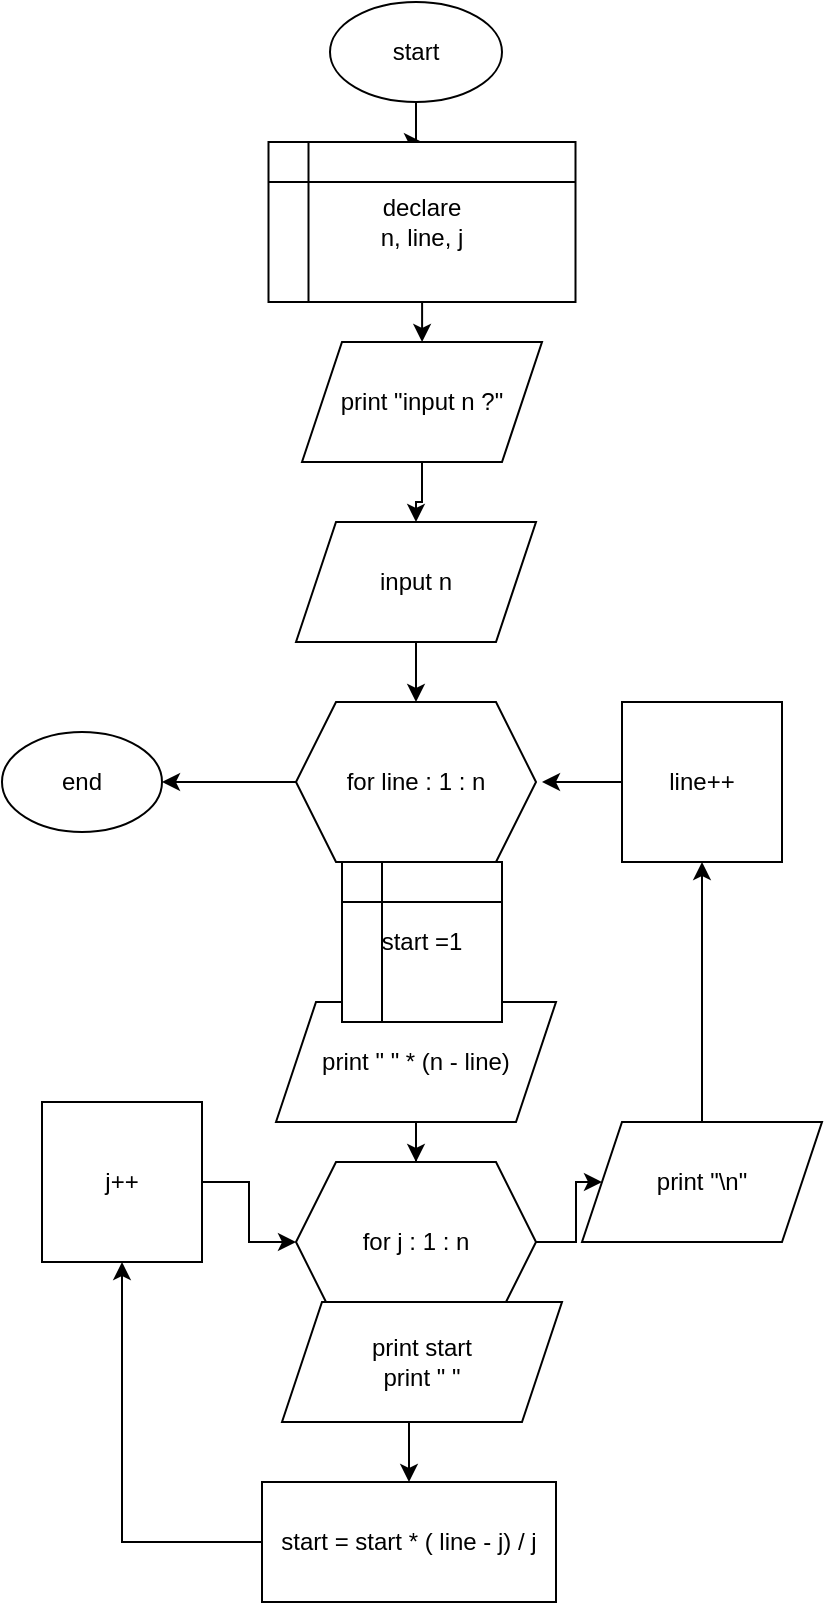 <mxfile version="13.8.0" type="github" pages="2">
  <diagram id="eT6Rf1ChbxOusexTK_us" name="Page-1">
    <mxGraphModel dx="868" dy="450" grid="1" gridSize="10" guides="1" tooltips="1" connect="1" arrows="1" fold="1" page="1" pageScale="1" pageWidth="827" pageHeight="1169" math="0" shadow="0">
      <root>
        <mxCell id="0" />
        <mxCell id="1" parent="0" />
        <mxCell id="IwWxDs_kXItWFdYUO2PJ-24" style="edgeStyle=orthogonalEdgeStyle;rounded=0;orthogonalLoop=1;jettySize=auto;html=1;entryX=0.5;entryY=0;entryDx=0;entryDy=0;" edge="1" parent="1" source="IwWxDs_kXItWFdYUO2PJ-1" target="IwWxDs_kXItWFdYUO2PJ-2">
          <mxGeometry relative="1" as="geometry" />
        </mxCell>
        <mxCell id="IwWxDs_kXItWFdYUO2PJ-1" value="start" style="ellipse;whiteSpace=wrap;html=1;" vertex="1" parent="1">
          <mxGeometry x="354" y="20" width="86" height="50" as="geometry" />
        </mxCell>
        <mxCell id="IwWxDs_kXItWFdYUO2PJ-25" style="edgeStyle=orthogonalEdgeStyle;rounded=0;orthogonalLoop=1;jettySize=auto;html=1;" edge="1" parent="1" source="IwWxDs_kXItWFdYUO2PJ-2" target="IwWxDs_kXItWFdYUO2PJ-3">
          <mxGeometry relative="1" as="geometry" />
        </mxCell>
        <mxCell id="IwWxDs_kXItWFdYUO2PJ-2" value="declare&lt;br&gt;n, line, j" style="shape=internalStorage;whiteSpace=wrap;html=1;backgroundOutline=1;" vertex="1" parent="1">
          <mxGeometry x="323.25" y="90" width="153.5" height="80" as="geometry" />
        </mxCell>
        <mxCell id="IwWxDs_kXItWFdYUO2PJ-26" style="edgeStyle=orthogonalEdgeStyle;rounded=0;orthogonalLoop=1;jettySize=auto;html=1;entryX=0.5;entryY=0;entryDx=0;entryDy=0;" edge="1" parent="1" source="IwWxDs_kXItWFdYUO2PJ-3" target="IwWxDs_kXItWFdYUO2PJ-5">
          <mxGeometry relative="1" as="geometry" />
        </mxCell>
        <mxCell id="IwWxDs_kXItWFdYUO2PJ-3" value="print &quot;input n ?&quot;" style="shape=parallelogram;perimeter=parallelogramPerimeter;whiteSpace=wrap;html=1;fixedSize=1;" vertex="1" parent="1">
          <mxGeometry x="340" y="190" width="120" height="60" as="geometry" />
        </mxCell>
        <mxCell id="IwWxDs_kXItWFdYUO2PJ-27" style="edgeStyle=orthogonalEdgeStyle;rounded=0;orthogonalLoop=1;jettySize=auto;html=1;entryX=0.5;entryY=0;entryDx=0;entryDy=0;" edge="1" parent="1" source="IwWxDs_kXItWFdYUO2PJ-5" target="IwWxDs_kXItWFdYUO2PJ-7">
          <mxGeometry relative="1" as="geometry" />
        </mxCell>
        <mxCell id="IwWxDs_kXItWFdYUO2PJ-5" value="input n" style="shape=parallelogram;perimeter=parallelogramPerimeter;whiteSpace=wrap;html=1;fixedSize=1;" vertex="1" parent="1">
          <mxGeometry x="337" y="280" width="120" height="60" as="geometry" />
        </mxCell>
        <mxCell id="IwWxDs_kXItWFdYUO2PJ-32" style="edgeStyle=orthogonalEdgeStyle;rounded=0;orthogonalLoop=1;jettySize=auto;html=1;entryX=1;entryY=0.5;entryDx=0;entryDy=0;" edge="1" parent="1" source="IwWxDs_kXItWFdYUO2PJ-7" target="IwWxDs_kXItWFdYUO2PJ-31">
          <mxGeometry relative="1" as="geometry" />
        </mxCell>
        <mxCell id="IwWxDs_kXItWFdYUO2PJ-7" value="for line : 1 : n" style="shape=hexagon;perimeter=hexagonPerimeter2;whiteSpace=wrap;html=1;fixedSize=1;" vertex="1" parent="1">
          <mxGeometry x="337" y="370" width="120" height="80" as="geometry" />
        </mxCell>
        <mxCell id="IwWxDs_kXItWFdYUO2PJ-16" style="edgeStyle=orthogonalEdgeStyle;rounded=0;orthogonalLoop=1;jettySize=auto;html=1;entryX=0.5;entryY=0;entryDx=0;entryDy=0;" edge="1" parent="1" source="IwWxDs_kXItWFdYUO2PJ-8" target="IwWxDs_kXItWFdYUO2PJ-9">
          <mxGeometry relative="1" as="geometry" />
        </mxCell>
        <mxCell id="IwWxDs_kXItWFdYUO2PJ-8" value="print &quot; &quot; * (n - line)" style="shape=parallelogram;perimeter=parallelogramPerimeter;whiteSpace=wrap;html=1;fixedSize=1;" vertex="1" parent="1">
          <mxGeometry x="327" y="520" width="140" height="60" as="geometry" />
        </mxCell>
        <mxCell id="IwWxDs_kXItWFdYUO2PJ-12" style="edgeStyle=orthogonalEdgeStyle;rounded=0;orthogonalLoop=1;jettySize=auto;html=1;entryX=0.5;entryY=0;entryDx=0;entryDy=0;" edge="1" parent="1" source="IwWxDs_kXItWFdYUO2PJ-9" target="IwWxDs_kXItWFdYUO2PJ-10">
          <mxGeometry relative="1" as="geometry" />
        </mxCell>
        <mxCell id="IwWxDs_kXItWFdYUO2PJ-29" style="edgeStyle=orthogonalEdgeStyle;rounded=0;orthogonalLoop=1;jettySize=auto;html=1;entryX=0;entryY=0.5;entryDx=0;entryDy=0;" edge="1" parent="1" source="IwWxDs_kXItWFdYUO2PJ-9" target="IwWxDs_kXItWFdYUO2PJ-28">
          <mxGeometry relative="1" as="geometry" />
        </mxCell>
        <mxCell id="IwWxDs_kXItWFdYUO2PJ-9" value="for j : 1 : n" style="shape=hexagon;perimeter=hexagonPerimeter2;whiteSpace=wrap;html=1;fixedSize=1;" vertex="1" parent="1">
          <mxGeometry x="337" y="600" width="120" height="80" as="geometry" />
        </mxCell>
        <mxCell id="IwWxDs_kXItWFdYUO2PJ-13" style="edgeStyle=orthogonalEdgeStyle;rounded=0;orthogonalLoop=1;jettySize=auto;html=1;entryX=0.5;entryY=0;entryDx=0;entryDy=0;" edge="1" parent="1" source="IwWxDs_kXItWFdYUO2PJ-10" target="IwWxDs_kXItWFdYUO2PJ-11">
          <mxGeometry relative="1" as="geometry">
            <Array as="points">
              <mxPoint x="394" y="750" />
            </Array>
          </mxGeometry>
        </mxCell>
        <mxCell id="IwWxDs_kXItWFdYUO2PJ-10" value="print start&lt;br&gt;print &quot; &quot;" style="shape=parallelogram;perimeter=parallelogramPerimeter;whiteSpace=wrap;html=1;fixedSize=1;" vertex="1" parent="1">
          <mxGeometry x="330" y="670" width="140" height="60" as="geometry" />
        </mxCell>
        <mxCell id="IwWxDs_kXItWFdYUO2PJ-19" style="edgeStyle=orthogonalEdgeStyle;rounded=0;orthogonalLoop=1;jettySize=auto;html=1;entryX=0.5;entryY=1;entryDx=0;entryDy=0;" edge="1" parent="1" source="IwWxDs_kXItWFdYUO2PJ-11" target="IwWxDs_kXItWFdYUO2PJ-18">
          <mxGeometry relative="1" as="geometry" />
        </mxCell>
        <mxCell id="IwWxDs_kXItWFdYUO2PJ-11" value="start = start * ( line - j) / j" style="rounded=0;whiteSpace=wrap;html=1;" vertex="1" parent="1">
          <mxGeometry x="320" y="760" width="147" height="60" as="geometry" />
        </mxCell>
        <mxCell id="IwWxDs_kXItWFdYUO2PJ-20" style="edgeStyle=orthogonalEdgeStyle;rounded=0;orthogonalLoop=1;jettySize=auto;html=1;entryX=0;entryY=0.5;entryDx=0;entryDy=0;" edge="1" parent="1" source="IwWxDs_kXItWFdYUO2PJ-18" target="IwWxDs_kXItWFdYUO2PJ-9">
          <mxGeometry relative="1" as="geometry" />
        </mxCell>
        <mxCell id="IwWxDs_kXItWFdYUO2PJ-18" value="j++" style="whiteSpace=wrap;html=1;aspect=fixed;" vertex="1" parent="1">
          <mxGeometry x="210" y="570" width="80" height="80" as="geometry" />
        </mxCell>
        <mxCell id="IwWxDs_kXItWFdYUO2PJ-23" style="edgeStyle=orthogonalEdgeStyle;rounded=0;orthogonalLoop=1;jettySize=auto;html=1;" edge="1" parent="1" source="IwWxDs_kXItWFdYUO2PJ-21">
          <mxGeometry relative="1" as="geometry">
            <mxPoint x="460" y="410" as="targetPoint" />
          </mxGeometry>
        </mxCell>
        <mxCell id="IwWxDs_kXItWFdYUO2PJ-21" value="line++" style="whiteSpace=wrap;html=1;aspect=fixed;" vertex="1" parent="1">
          <mxGeometry x="500" y="370" width="80" height="80" as="geometry" />
        </mxCell>
        <mxCell id="IwWxDs_kXItWFdYUO2PJ-30" style="edgeStyle=orthogonalEdgeStyle;rounded=0;orthogonalLoop=1;jettySize=auto;html=1;" edge="1" parent="1" source="IwWxDs_kXItWFdYUO2PJ-28" target="IwWxDs_kXItWFdYUO2PJ-21">
          <mxGeometry relative="1" as="geometry" />
        </mxCell>
        <mxCell id="IwWxDs_kXItWFdYUO2PJ-28" value="print &quot;\n&quot;" style="shape=parallelogram;perimeter=parallelogramPerimeter;whiteSpace=wrap;html=1;fixedSize=1;" vertex="1" parent="1">
          <mxGeometry x="480" y="580" width="120" height="60" as="geometry" />
        </mxCell>
        <mxCell id="IwWxDs_kXItWFdYUO2PJ-31" value="end" style="ellipse;whiteSpace=wrap;html=1;" vertex="1" parent="1">
          <mxGeometry x="190" y="385" width="80" height="50" as="geometry" />
        </mxCell>
        <mxCell id="Wtn5ePIezMmcEv21imoU-1" value="start =1" style="shape=internalStorage;whiteSpace=wrap;html=1;backgroundOutline=1;" vertex="1" parent="1">
          <mxGeometry x="360" y="450" width="80" height="80" as="geometry" />
        </mxCell>
      </root>
    </mxGraphModel>
  </diagram>
  <diagram id="tldzdW2ZvBp9eiXB8iW8" name="Page-2">
    <mxGraphModel dx="868" dy="1619" grid="1" gridSize="10" guides="1" tooltips="1" connect="1" arrows="1" fold="1" page="1" pageScale="1" pageWidth="827" pageHeight="1169" math="0" shadow="0">
      <root>
        <mxCell id="ZhJPVuXK6Ug-2btMDxU_-0" />
        <mxCell id="ZhJPVuXK6Ug-2btMDxU_-1" parent="ZhJPVuXK6Ug-2btMDxU_-0" />
        <mxCell id="ZhJPVuXK6Ug-2btMDxU_-24" style="edgeStyle=orthogonalEdgeStyle;rounded=0;orthogonalLoop=1;jettySize=auto;html=1;entryX=0.5;entryY=0;entryDx=0;entryDy=0;" edge="1" parent="ZhJPVuXK6Ug-2btMDxU_-1" source="ZhJPVuXK6Ug-2btMDxU_-2" target="ZhJPVuXK6Ug-2btMDxU_-4">
          <mxGeometry relative="1" as="geometry" />
        </mxCell>
        <mxCell id="ZhJPVuXK6Ug-2btMDxU_-2" value="start" style="ellipse;whiteSpace=wrap;html=1;" vertex="1" parent="ZhJPVuXK6Ug-2btMDxU_-1">
          <mxGeometry x="380" y="-30" width="120" height="80" as="geometry" />
        </mxCell>
        <mxCell id="ZhJPVuXK6Ug-2btMDxU_-25" style="edgeStyle=orthogonalEdgeStyle;rounded=0;orthogonalLoop=1;jettySize=auto;html=1;" edge="1" parent="ZhJPVuXK6Ug-2btMDxU_-1" source="ZhJPVuXK6Ug-2btMDxU_-4" target="ZhJPVuXK6Ug-2btMDxU_-5">
          <mxGeometry relative="1" as="geometry" />
        </mxCell>
        <mxCell id="ZhJPVuXK6Ug-2btMDxU_-4" value="declare&lt;br&gt;i,j,n" style="shape=internalStorage;whiteSpace=wrap;html=1;backgroundOutline=1;" vertex="1" parent="ZhJPVuXK6Ug-2btMDxU_-1">
          <mxGeometry x="400" y="80" width="80" height="80" as="geometry" />
        </mxCell>
        <mxCell id="ZhJPVuXK6Ug-2btMDxU_-26" style="edgeStyle=orthogonalEdgeStyle;rounded=0;orthogonalLoop=1;jettySize=auto;html=1;" edge="1" parent="ZhJPVuXK6Ug-2btMDxU_-1" source="ZhJPVuXK6Ug-2btMDxU_-5" target="ZhJPVuXK6Ug-2btMDxU_-6">
          <mxGeometry relative="1" as="geometry" />
        </mxCell>
        <mxCell id="ZhJPVuXK6Ug-2btMDxU_-5" value="print &quot;Masukkan Bilangan ?&quot;" style="shape=parallelogram;perimeter=parallelogramPerimeter;whiteSpace=wrap;html=1;fixedSize=1;" vertex="1" parent="ZhJPVuXK6Ug-2btMDxU_-1">
          <mxGeometry x="380" y="180" width="120" height="60" as="geometry" />
        </mxCell>
        <mxCell id="ZhJPVuXK6Ug-2btMDxU_-27" style="edgeStyle=orthogonalEdgeStyle;rounded=0;orthogonalLoop=1;jettySize=auto;html=1;entryX=0.5;entryY=0;entryDx=0;entryDy=0;" edge="1" parent="ZhJPVuXK6Ug-2btMDxU_-1" source="ZhJPVuXK6Ug-2btMDxU_-6" target="ZhJPVuXK6Ug-2btMDxU_-9">
          <mxGeometry relative="1" as="geometry" />
        </mxCell>
        <mxCell id="ZhJPVuXK6Ug-2btMDxU_-6" value="input n" style="shape=parallelogram;perimeter=parallelogramPerimeter;whiteSpace=wrap;html=1;fixedSize=1;" vertex="1" parent="ZhJPVuXK6Ug-2btMDxU_-1">
          <mxGeometry x="380" y="260" width="120" height="60" as="geometry" />
        </mxCell>
        <mxCell id="ZhJPVuXK6Ug-2btMDxU_-23" style="edgeStyle=orthogonalEdgeStyle;rounded=0;orthogonalLoop=1;jettySize=auto;html=1;entryX=0.5;entryY=0;entryDx=0;entryDy=0;" edge="1" parent="ZhJPVuXK6Ug-2btMDxU_-1" source="ZhJPVuXK6Ug-2btMDxU_-9" target="ZhJPVuXK6Ug-2btMDxU_-11">
          <mxGeometry relative="1" as="geometry" />
        </mxCell>
        <mxCell id="ZhJPVuXK6Ug-2btMDxU_-29" style="edgeStyle=orthogonalEdgeStyle;rounded=0;orthogonalLoop=1;jettySize=auto;html=1;entryX=1;entryY=0.5;entryDx=0;entryDy=0;" edge="1" parent="ZhJPVuXK6Ug-2btMDxU_-1" source="ZhJPVuXK6Ug-2btMDxU_-9" target="ZhJPVuXK6Ug-2btMDxU_-28">
          <mxGeometry relative="1" as="geometry" />
        </mxCell>
        <mxCell id="ZhJPVuXK6Ug-2btMDxU_-9" value="for i : 1 : n" style="shape=hexagon;perimeter=hexagonPerimeter2;whiteSpace=wrap;html=1;fixedSize=1;" vertex="1" parent="ZhJPVuXK6Ug-2btMDxU_-1">
          <mxGeometry x="380" y="350" width="120" height="80" as="geometry" />
        </mxCell>
        <mxCell id="ZhJPVuXK6Ug-2btMDxU_-18" style="edgeStyle=orthogonalEdgeStyle;rounded=0;orthogonalLoop=1;jettySize=auto;html=1;" edge="1" parent="ZhJPVuXK6Ug-2btMDxU_-1" source="ZhJPVuXK6Ug-2btMDxU_-10" target="ZhJPVuXK6Ug-2btMDxU_-17">
          <mxGeometry relative="1" as="geometry" />
        </mxCell>
        <mxCell id="ZhJPVuXK6Ug-2btMDxU_-20" style="edgeStyle=orthogonalEdgeStyle;rounded=0;orthogonalLoop=1;jettySize=auto;html=1;entryX=0.5;entryY=0;entryDx=0;entryDy=0;" edge="1" parent="ZhJPVuXK6Ug-2btMDxU_-1" source="ZhJPVuXK6Ug-2btMDxU_-10" target="ZhJPVuXK6Ug-2btMDxU_-13">
          <mxGeometry relative="1" as="geometry" />
        </mxCell>
        <mxCell id="ZhJPVuXK6Ug-2btMDxU_-10" value="for j : 1 : n" style="shape=hexagon;perimeter=hexagonPerimeter2;whiteSpace=wrap;html=1;fixedSize=1;" vertex="1" parent="ZhJPVuXK6Ug-2btMDxU_-1">
          <mxGeometry x="380" y="560" width="120" height="80" as="geometry" />
        </mxCell>
        <mxCell id="ZhJPVuXK6Ug-2btMDxU_-12" style="edgeStyle=orthogonalEdgeStyle;rounded=0;orthogonalLoop=1;jettySize=auto;html=1;entryX=0.5;entryY=0;entryDx=0;entryDy=0;" edge="1" parent="ZhJPVuXK6Ug-2btMDxU_-1" source="ZhJPVuXK6Ug-2btMDxU_-11" target="ZhJPVuXK6Ug-2btMDxU_-10">
          <mxGeometry relative="1" as="geometry" />
        </mxCell>
        <mxCell id="ZhJPVuXK6Ug-2btMDxU_-11" value="declare&lt;br&gt;res = 0" style="shape=internalStorage;whiteSpace=wrap;html=1;backgroundOutline=1;" vertex="1" parent="ZhJPVuXK6Ug-2btMDxU_-1">
          <mxGeometry x="400" y="450" width="80" height="80" as="geometry" />
        </mxCell>
        <mxCell id="ZhJPVuXK6Ug-2btMDxU_-15" style="edgeStyle=orthogonalEdgeStyle;rounded=0;orthogonalLoop=1;jettySize=auto;html=1;entryX=0.5;entryY=1;entryDx=0;entryDy=0;" edge="1" parent="ZhJPVuXK6Ug-2btMDxU_-1" source="ZhJPVuXK6Ug-2btMDxU_-13" target="ZhJPVuXK6Ug-2btMDxU_-14">
          <mxGeometry relative="1" as="geometry" />
        </mxCell>
        <mxCell id="ZhJPVuXK6Ug-2btMDxU_-13" value="res += i" style="rounded=0;whiteSpace=wrap;html=1;" vertex="1" parent="ZhJPVuXK6Ug-2btMDxU_-1">
          <mxGeometry x="380" y="670" width="120" height="60" as="geometry" />
        </mxCell>
        <mxCell id="ZhJPVuXK6Ug-2btMDxU_-16" style="edgeStyle=orthogonalEdgeStyle;rounded=0;orthogonalLoop=1;jettySize=auto;html=1;entryX=0;entryY=0.5;entryDx=0;entryDy=0;" edge="1" parent="ZhJPVuXK6Ug-2btMDxU_-1" source="ZhJPVuXK6Ug-2btMDxU_-14" target="ZhJPVuXK6Ug-2btMDxU_-10">
          <mxGeometry relative="1" as="geometry" />
        </mxCell>
        <mxCell id="ZhJPVuXK6Ug-2btMDxU_-14" value="j++" style="rounded=0;whiteSpace=wrap;html=1;" vertex="1" parent="ZhJPVuXK6Ug-2btMDxU_-1">
          <mxGeometry x="230" y="570" width="120" height="60" as="geometry" />
        </mxCell>
        <mxCell id="ZhJPVuXK6Ug-2btMDxU_-21" style="edgeStyle=orthogonalEdgeStyle;rounded=0;orthogonalLoop=1;jettySize=auto;html=1;entryX=0.5;entryY=1;entryDx=0;entryDy=0;" edge="1" parent="ZhJPVuXK6Ug-2btMDxU_-1" source="ZhJPVuXK6Ug-2btMDxU_-17" target="ZhJPVuXK6Ug-2btMDxU_-19">
          <mxGeometry relative="1" as="geometry" />
        </mxCell>
        <mxCell id="ZhJPVuXK6Ug-2btMDxU_-17" value="print res+&quot; &quot;" style="shape=parallelogram;perimeter=parallelogramPerimeter;whiteSpace=wrap;html=1;fixedSize=1;" vertex="1" parent="ZhJPVuXK6Ug-2btMDxU_-1">
          <mxGeometry x="530" y="570" width="120" height="60" as="geometry" />
        </mxCell>
        <mxCell id="ZhJPVuXK6Ug-2btMDxU_-22" style="edgeStyle=orthogonalEdgeStyle;rounded=0;orthogonalLoop=1;jettySize=auto;html=1;entryX=1;entryY=0.5;entryDx=0;entryDy=0;" edge="1" parent="ZhJPVuXK6Ug-2btMDxU_-1" source="ZhJPVuXK6Ug-2btMDxU_-19" target="ZhJPVuXK6Ug-2btMDxU_-9">
          <mxGeometry relative="1" as="geometry">
            <mxPoint x="510" y="410" as="targetPoint" />
          </mxGeometry>
        </mxCell>
        <mxCell id="ZhJPVuXK6Ug-2btMDxU_-19" value="j++" style="rounded=0;whiteSpace=wrap;html=1;" vertex="1" parent="ZhJPVuXK6Ug-2btMDxU_-1">
          <mxGeometry x="530" y="360" width="120" height="60" as="geometry" />
        </mxCell>
        <mxCell id="ZhJPVuXK6Ug-2btMDxU_-28" value="end" style="ellipse;whiteSpace=wrap;html=1;" vertex="1" parent="ZhJPVuXK6Ug-2btMDxU_-1">
          <mxGeometry x="210" y="350" width="120" height="80" as="geometry" />
        </mxCell>
      </root>
    </mxGraphModel>
  </diagram>
</mxfile>
